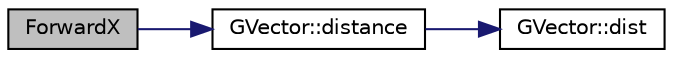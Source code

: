 digraph "ForwardX"
{
 // INTERACTIVE_SVG=YES
  edge [fontname="Helvetica",fontsize="10",labelfontname="Helvetica",labelfontsize="10"];
  node [fontname="Helvetica",fontsize="10",shape=record];
  rankdir="LR";
  Node1 [label="ForwardX",height=0.2,width=0.4,color="black", fillcolor="grey75", style="filled", fontcolor="black"];
  Node1 -> Node2 [color="midnightblue",fontsize="10",style="solid",fontname="Helvetica"];
  Node2 [label="GVector::distance",height=0.2,width=0.4,color="black", fillcolor="white", style="filled",URL="$d5/da9/namespace_g_vector.html#af5b98c588be57ac262e4d3b021f01bc3"];
  Node2 -> Node3 [color="midnightblue",fontsize="10",style="solid",fontname="Helvetica"];
  Node3 [label="GVector::dist",height=0.2,width=0.4,color="black", fillcolor="white", style="filled",URL="$d5/da9/namespace_g_vector.html#ab4c4f9f2d8f1f0fc9e71585f43c9df8f"];
}
